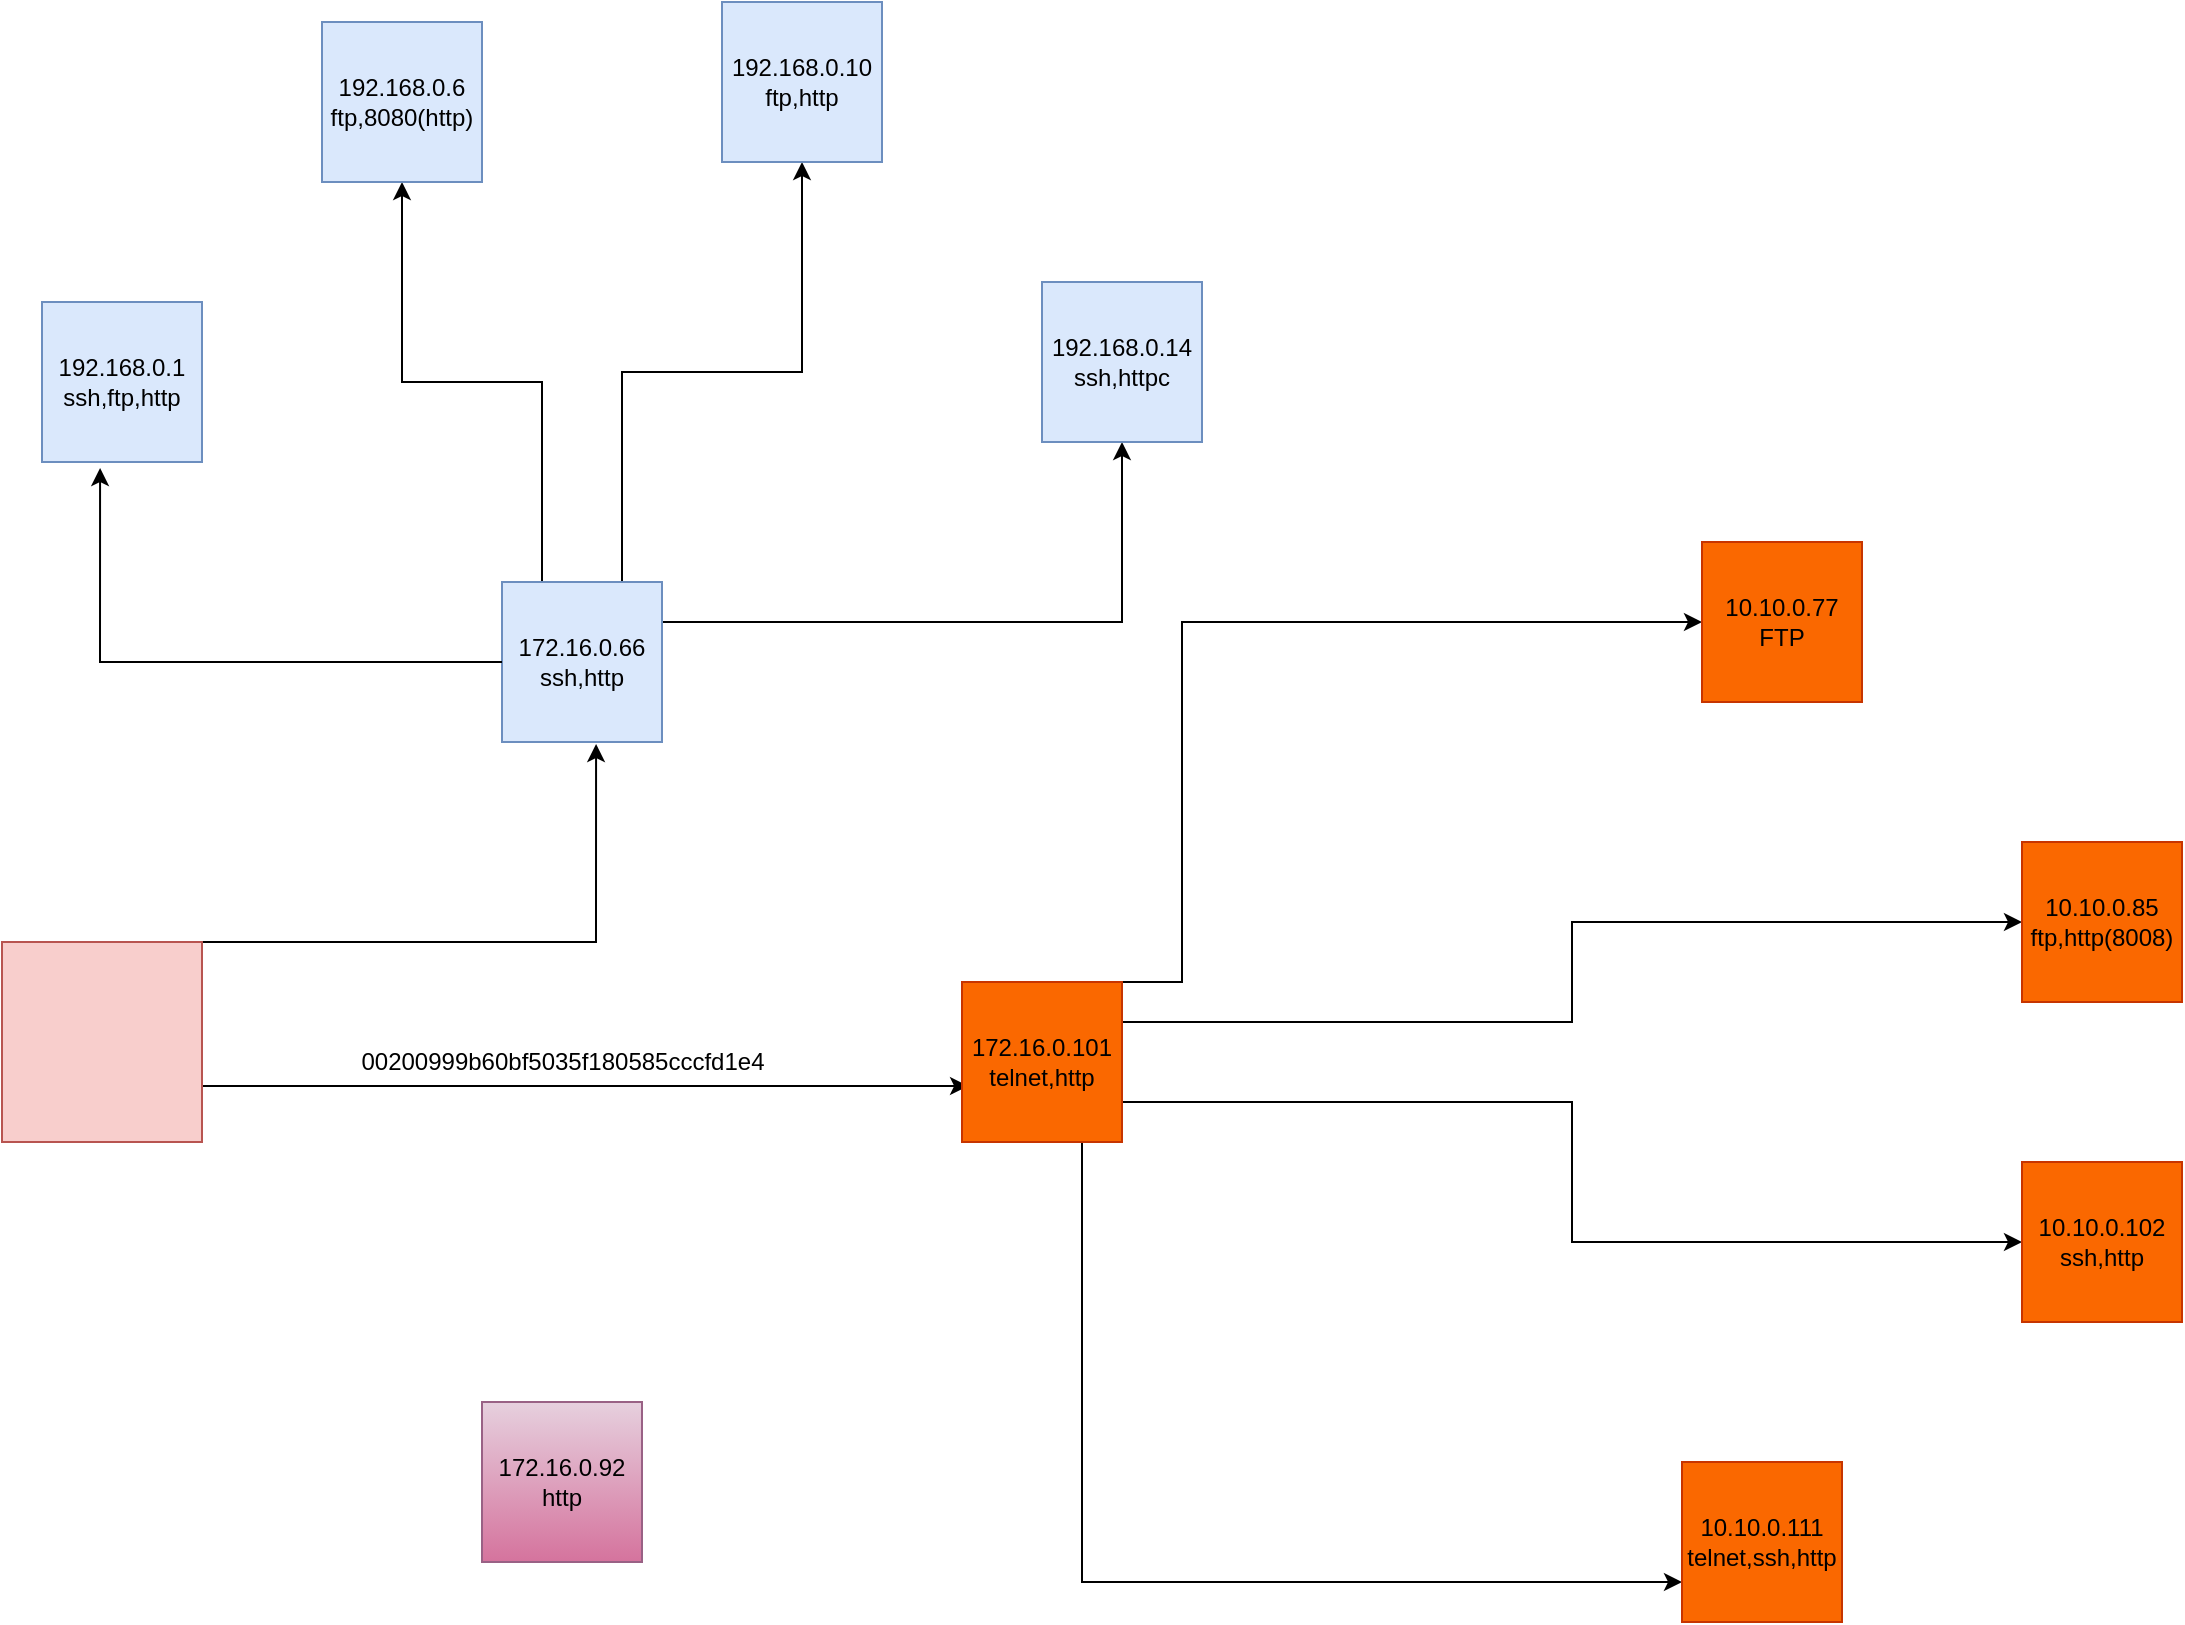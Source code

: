 <mxfile version="22.0.0" type="github">
  <diagram name="Page-1" id="60wICm4SN73Yag35uj9H">
    <mxGraphModel dx="1434" dy="1922" grid="1" gridSize="10" guides="1" tooltips="1" connect="1" arrows="1" fold="1" page="1" pageScale="1" pageWidth="850" pageHeight="1100" math="0" shadow="0">
      <root>
        <mxCell id="0" />
        <mxCell id="1" parent="0" />
        <mxCell id="fkw81stNaoIXrTj7AZlf-8" style="edgeStyle=orthogonalEdgeStyle;rounded=0;orthogonalLoop=1;jettySize=auto;html=1;exitX=1;exitY=0.5;exitDx=0;exitDy=0;entryX=0.588;entryY=1.013;entryDx=0;entryDy=0;entryPerimeter=0;" parent="1" source="fkw81stNaoIXrTj7AZlf-2" target="fkw81stNaoIXrTj7AZlf-3" edge="1">
          <mxGeometry relative="1" as="geometry">
            <mxPoint x="140" y="500" as="targetPoint" />
            <Array as="points">
              <mxPoint x="407" y="430" />
            </Array>
          </mxGeometry>
        </mxCell>
        <mxCell id="fkw81stNaoIXrTj7AZlf-14" style="edgeStyle=orthogonalEdgeStyle;rounded=0;orthogonalLoop=1;jettySize=auto;html=1;exitX=1;exitY=0.75;exitDx=0;exitDy=0;entryX=0.038;entryY=0.65;entryDx=0;entryDy=0;entryPerimeter=0;" parent="1" source="fkw81stNaoIXrTj7AZlf-2" target="fkw81stNaoIXrTj7AZlf-13" edge="1">
          <mxGeometry relative="1" as="geometry">
            <mxPoint x="580" y="500" as="targetPoint" />
            <Array as="points">
              <mxPoint x="210" y="502" />
            </Array>
          </mxGeometry>
        </mxCell>
        <mxCell id="fkw81stNaoIXrTj7AZlf-2" value="" style="whiteSpace=wrap;html=1;aspect=fixed;fillColor=#f8cecc;strokeColor=#b85450;" parent="1" vertex="1">
          <mxGeometry x="110" y="430" width="100" height="100" as="geometry" />
        </mxCell>
        <mxCell id="fkw81stNaoIXrTj7AZlf-9" style="edgeStyle=orthogonalEdgeStyle;rounded=0;orthogonalLoop=1;jettySize=auto;html=1;exitX=1;exitY=0.25;exitDx=0;exitDy=0;" parent="1" source="fkw81stNaoIXrTj7AZlf-3" target="fkw81stNaoIXrTj7AZlf-7" edge="1">
          <mxGeometry relative="1" as="geometry" />
        </mxCell>
        <mxCell id="fkw81stNaoIXrTj7AZlf-11" style="edgeStyle=orthogonalEdgeStyle;rounded=0;orthogonalLoop=1;jettySize=auto;html=1;exitX=0.25;exitY=0;exitDx=0;exitDy=0;entryX=0.5;entryY=1;entryDx=0;entryDy=0;" parent="1" source="fkw81stNaoIXrTj7AZlf-3" target="fkw81stNaoIXrTj7AZlf-5" edge="1">
          <mxGeometry relative="1" as="geometry" />
        </mxCell>
        <mxCell id="fkw81stNaoIXrTj7AZlf-12" style="edgeStyle=orthogonalEdgeStyle;rounded=0;orthogonalLoop=1;jettySize=auto;html=1;exitX=0.75;exitY=0;exitDx=0;exitDy=0;" parent="1" source="fkw81stNaoIXrTj7AZlf-3" target="fkw81stNaoIXrTj7AZlf-6" edge="1">
          <mxGeometry relative="1" as="geometry" />
        </mxCell>
        <mxCell id="fkw81stNaoIXrTj7AZlf-3" value="172.16.0.66&lt;br&gt;ssh,http" style="whiteSpace=wrap;html=1;aspect=fixed;fillColor=#dae8fc;strokeColor=#6c8ebf;" parent="1" vertex="1">
          <mxGeometry x="360" y="250" width="80" height="80" as="geometry" />
        </mxCell>
        <mxCell id="fkw81stNaoIXrTj7AZlf-4" value="192.168.0.1&lt;br&gt;ssh,ftp,http" style="whiteSpace=wrap;html=1;aspect=fixed;fillColor=#dae8fc;strokeColor=#6c8ebf;" parent="1" vertex="1">
          <mxGeometry x="130" y="110" width="80" height="80" as="geometry" />
        </mxCell>
        <mxCell id="fkw81stNaoIXrTj7AZlf-5" value="192.168.0.6&lt;br&gt;ftp,8080(http)" style="whiteSpace=wrap;html=1;aspect=fixed;fillColor=#dae8fc;strokeColor=#6c8ebf;" parent="1" vertex="1">
          <mxGeometry x="270" y="-30" width="80" height="80" as="geometry" />
        </mxCell>
        <mxCell id="fkw81stNaoIXrTj7AZlf-6" value="192.168.0.10&lt;br&gt;ftp,http" style="whiteSpace=wrap;html=1;aspect=fixed;fillColor=#dae8fc;strokeColor=#6c8ebf;" parent="1" vertex="1">
          <mxGeometry x="470" y="-40" width="80" height="80" as="geometry" />
        </mxCell>
        <mxCell id="fkw81stNaoIXrTj7AZlf-7" value="192.168.0.14&lt;br&gt;ssh,httpc" style="whiteSpace=wrap;html=1;aspect=fixed;fillColor=#dae8fc;strokeColor=#6c8ebf;" parent="1" vertex="1">
          <mxGeometry x="630" y="100" width="80" height="80" as="geometry" />
        </mxCell>
        <mxCell id="fkw81stNaoIXrTj7AZlf-10" style="edgeStyle=orthogonalEdgeStyle;rounded=0;orthogonalLoop=1;jettySize=auto;html=1;exitX=0;exitY=0.5;exitDx=0;exitDy=0;entryX=0.363;entryY=1.038;entryDx=0;entryDy=0;entryPerimeter=0;" parent="1" source="fkw81stNaoIXrTj7AZlf-3" target="fkw81stNaoIXrTj7AZlf-4" edge="1">
          <mxGeometry relative="1" as="geometry" />
        </mxCell>
        <mxCell id="wESE4YzcyuQ8q2sACYRW-7" style="edgeStyle=orthogonalEdgeStyle;rounded=0;orthogonalLoop=1;jettySize=auto;html=1;exitX=0.75;exitY=0;exitDx=0;exitDy=0;entryX=0;entryY=0.5;entryDx=0;entryDy=0;" edge="1" parent="1" source="fkw81stNaoIXrTj7AZlf-13" target="wESE4YzcyuQ8q2sACYRW-4">
          <mxGeometry relative="1" as="geometry">
            <Array as="points">
              <mxPoint x="700" y="450" />
              <mxPoint x="700" y="270" />
            </Array>
          </mxGeometry>
        </mxCell>
        <mxCell id="wESE4YzcyuQ8q2sACYRW-8" style="edgeStyle=orthogonalEdgeStyle;rounded=0;orthogonalLoop=1;jettySize=auto;html=1;exitX=1;exitY=0.25;exitDx=0;exitDy=0;entryX=0;entryY=0.5;entryDx=0;entryDy=0;" edge="1" parent="1" source="fkw81stNaoIXrTj7AZlf-13" target="wESE4YzcyuQ8q2sACYRW-2">
          <mxGeometry relative="1" as="geometry" />
        </mxCell>
        <mxCell id="wESE4YzcyuQ8q2sACYRW-9" style="edgeStyle=orthogonalEdgeStyle;rounded=0;orthogonalLoop=1;jettySize=auto;html=1;exitX=1;exitY=0.75;exitDx=0;exitDy=0;entryX=0;entryY=0.5;entryDx=0;entryDy=0;" edge="1" parent="1" source="fkw81stNaoIXrTj7AZlf-13" target="wESE4YzcyuQ8q2sACYRW-6">
          <mxGeometry relative="1" as="geometry" />
        </mxCell>
        <mxCell id="wESE4YzcyuQ8q2sACYRW-10" style="edgeStyle=orthogonalEdgeStyle;rounded=0;orthogonalLoop=1;jettySize=auto;html=1;exitX=0.75;exitY=1;exitDx=0;exitDy=0;entryX=0;entryY=0.75;entryDx=0;entryDy=0;" edge="1" parent="1" source="fkw81stNaoIXrTj7AZlf-13" target="wESE4YzcyuQ8q2sACYRW-5">
          <mxGeometry relative="1" as="geometry" />
        </mxCell>
        <mxCell id="fkw81stNaoIXrTj7AZlf-13" value="172.16.0.101&lt;br&gt;telnet,http" style="whiteSpace=wrap;html=1;aspect=fixed;fillColor=#fa6800;fontColor=#000000;strokeColor=#C73500;" parent="1" vertex="1">
          <mxGeometry x="590" y="450" width="80" height="80" as="geometry" />
        </mxCell>
        <mxCell id="fkw81stNaoIXrTj7AZlf-15" value="172.16.0.92&lt;br&gt;http" style="whiteSpace=wrap;html=1;aspect=fixed;fillColor=#e6d0de;strokeColor=#996185;gradientColor=#d5739d;" parent="1" vertex="1">
          <mxGeometry x="350" y="660" width="80" height="80" as="geometry" />
        </mxCell>
        <mxCell id="wESE4YzcyuQ8q2sACYRW-1" value="00200999b60bf5035f180585cccfd1e4" style="text;html=1;align=center;verticalAlign=middle;resizable=0;points=[];autosize=1;strokeColor=none;fillColor=none;" vertex="1" parent="1">
          <mxGeometry x="275" y="475" width="230" height="30" as="geometry" />
        </mxCell>
        <mxCell id="wESE4YzcyuQ8q2sACYRW-2" value="10.10.0.85&lt;br&gt;ftp,http(8008)" style="whiteSpace=wrap;html=1;aspect=fixed;fillColor=#fa6800;strokeColor=#C73500;fontColor=#000000;" vertex="1" parent="1">
          <mxGeometry x="1120" y="380" width="80" height="80" as="geometry" />
        </mxCell>
        <mxCell id="wESE4YzcyuQ8q2sACYRW-4" value="10.10.0.77&lt;br&gt;FTP" style="whiteSpace=wrap;html=1;aspect=fixed;fillColor=#fa6800;strokeColor=#C73500;fontColor=#000000;" vertex="1" parent="1">
          <mxGeometry x="960" y="230" width="80" height="80" as="geometry" />
        </mxCell>
        <mxCell id="wESE4YzcyuQ8q2sACYRW-5" value="10.10.0.111&lt;br&gt;telnet,ssh,http" style="whiteSpace=wrap;html=1;aspect=fixed;fillColor=#fa6800;strokeColor=#C73500;fontColor=#000000;" vertex="1" parent="1">
          <mxGeometry x="950" y="690" width="80" height="80" as="geometry" />
        </mxCell>
        <mxCell id="wESE4YzcyuQ8q2sACYRW-6" value="&lt;div&gt;10.10.0.102&lt;/div&gt;&lt;div&gt;ssh,http&lt;br&gt;&lt;/div&gt;" style="whiteSpace=wrap;html=1;aspect=fixed;fillColor=#fa6800;strokeColor=#C73500;fontColor=#000000;" vertex="1" parent="1">
          <mxGeometry x="1120" y="540" width="80" height="80" as="geometry" />
        </mxCell>
      </root>
    </mxGraphModel>
  </diagram>
</mxfile>
